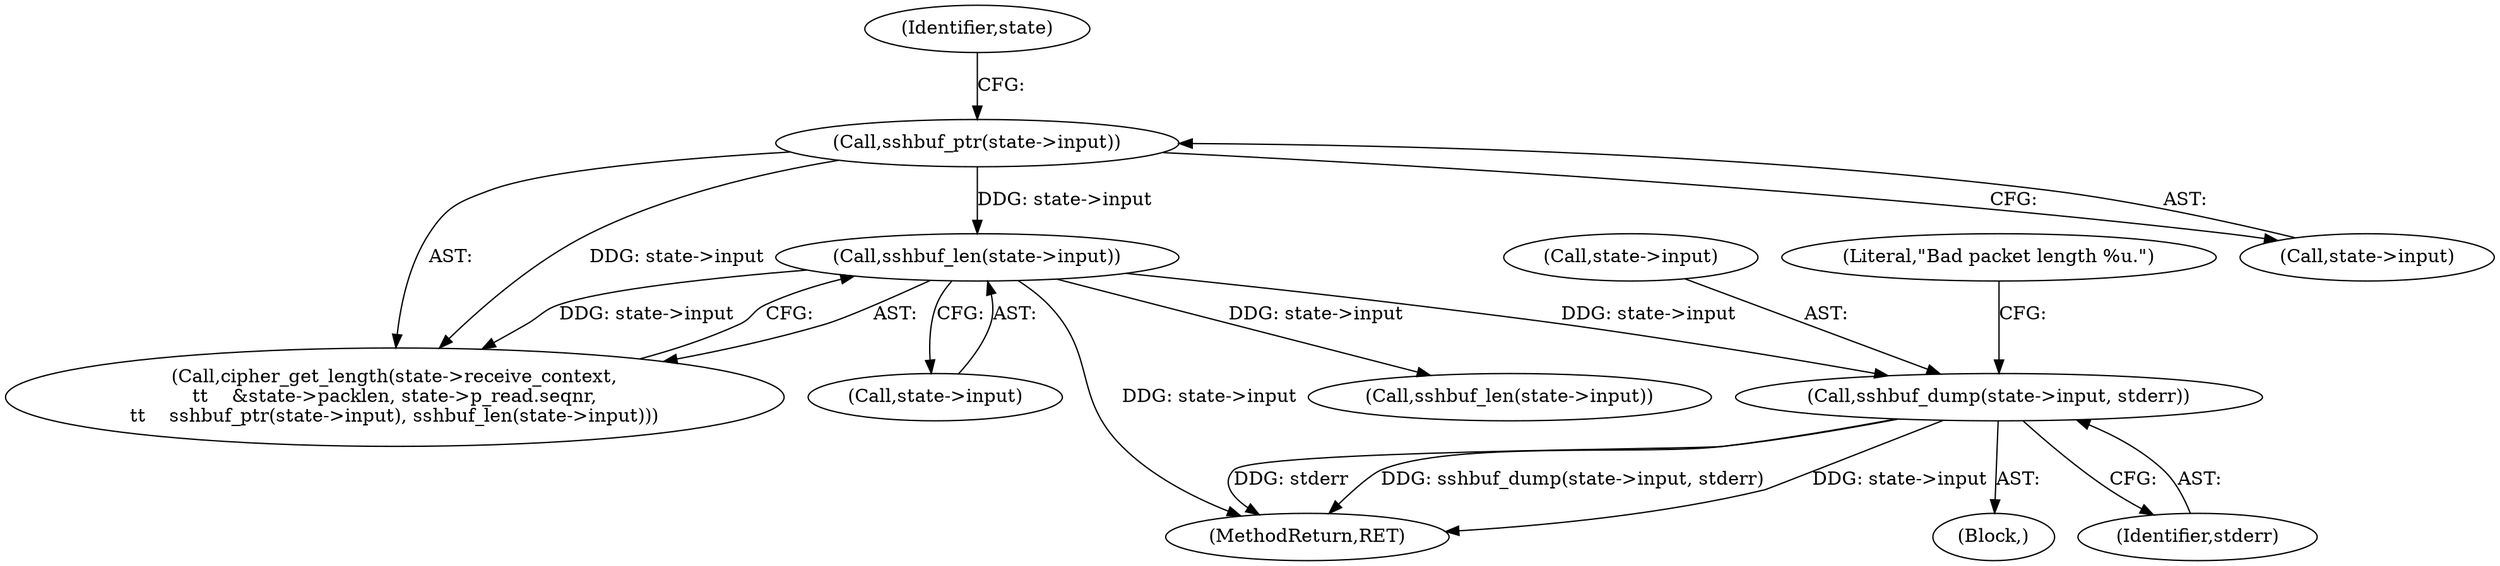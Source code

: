 digraph "0_mindrot_28652bca29046f62c7045e933e6b931de1d16737_0@pointer" {
"1000298" [label="(Call,sshbuf_dump(state->input, stderr))"];
"1000276" [label="(Call,sshbuf_len(state->input))"];
"1000272" [label="(Call,sshbuf_ptr(state->input))"];
"1000273" [label="(Call,state->input)"];
"1000276" [label="(Call,sshbuf_len(state->input))"];
"1000272" [label="(Call,sshbuf_ptr(state->input))"];
"1000278" [label="(Identifier,state)"];
"1000259" [label="(Call,cipher_get_length(state->receive_context,\n\t\t    &state->packlen, state->p_read.seqnr,\n\t\t    sshbuf_ptr(state->input), sshbuf_len(state->input)))"];
"1000299" [label="(Call,state->input)"];
"1001000" [label="(MethodReturn,RET)"];
"1000304" [label="(Literal,\"Bad packet length %u.\")"];
"1000277" [label="(Call,state->input)"];
"1000297" [label="(Block,)"];
"1000504" [label="(Call,sshbuf_len(state->input))"];
"1000298" [label="(Call,sshbuf_dump(state->input, stderr))"];
"1000302" [label="(Identifier,stderr)"];
"1000298" -> "1000297"  [label="AST: "];
"1000298" -> "1000302"  [label="CFG: "];
"1000299" -> "1000298"  [label="AST: "];
"1000302" -> "1000298"  [label="AST: "];
"1000304" -> "1000298"  [label="CFG: "];
"1000298" -> "1001000"  [label="DDG: sshbuf_dump(state->input, stderr)"];
"1000298" -> "1001000"  [label="DDG: state->input"];
"1000298" -> "1001000"  [label="DDG: stderr"];
"1000276" -> "1000298"  [label="DDG: state->input"];
"1000276" -> "1000259"  [label="AST: "];
"1000276" -> "1000277"  [label="CFG: "];
"1000277" -> "1000276"  [label="AST: "];
"1000259" -> "1000276"  [label="CFG: "];
"1000276" -> "1001000"  [label="DDG: state->input"];
"1000276" -> "1000259"  [label="DDG: state->input"];
"1000272" -> "1000276"  [label="DDG: state->input"];
"1000276" -> "1000504"  [label="DDG: state->input"];
"1000272" -> "1000259"  [label="AST: "];
"1000272" -> "1000273"  [label="CFG: "];
"1000273" -> "1000272"  [label="AST: "];
"1000278" -> "1000272"  [label="CFG: "];
"1000272" -> "1000259"  [label="DDG: state->input"];
}
